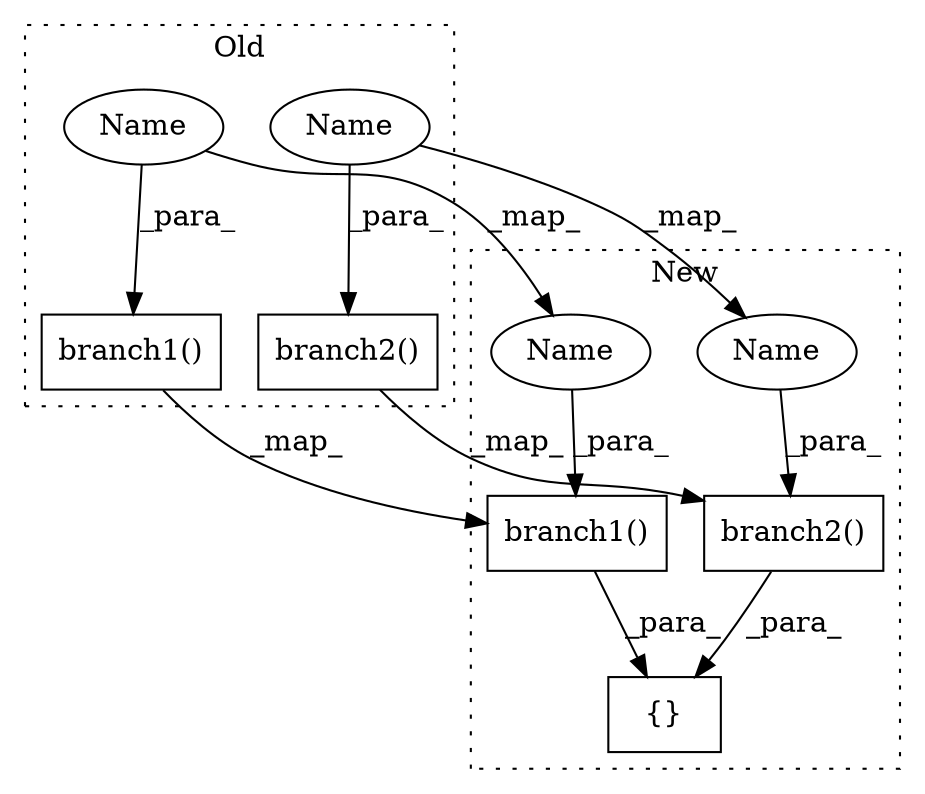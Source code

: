 digraph G {
subgraph cluster0 {
1 [label="branch1()" a="75" s="877,891" l="13,1" shape="box"];
4 [label="branch2()" a="75" s="894,908" l="13,1" shape="box"];
8 [label="Name" a="87" s="890" l="1" shape="ellipse"];
9 [label="Name" a="87" s="907" l="1" shape="ellipse"];
label = "Old";
style="dotted";
}
subgraph cluster1 {
2 [label="branch1()" a="75" s="856,870" l="13,1" shape="box"];
3 [label="{}" a="59" s="855,888" l="1,0" shape="box"];
5 [label="branch2()" a="75" s="873,887" l="13,1" shape="box"];
6 [label="Name" a="87" s="886" l="1" shape="ellipse"];
7 [label="Name" a="87" s="869" l="1" shape="ellipse"];
label = "New";
style="dotted";
}
1 -> 2 [label="_map_"];
2 -> 3 [label="_para_"];
4 -> 5 [label="_map_"];
5 -> 3 [label="_para_"];
6 -> 5 [label="_para_"];
7 -> 2 [label="_para_"];
8 -> 7 [label="_map_"];
8 -> 1 [label="_para_"];
9 -> 4 [label="_para_"];
9 -> 6 [label="_map_"];
}